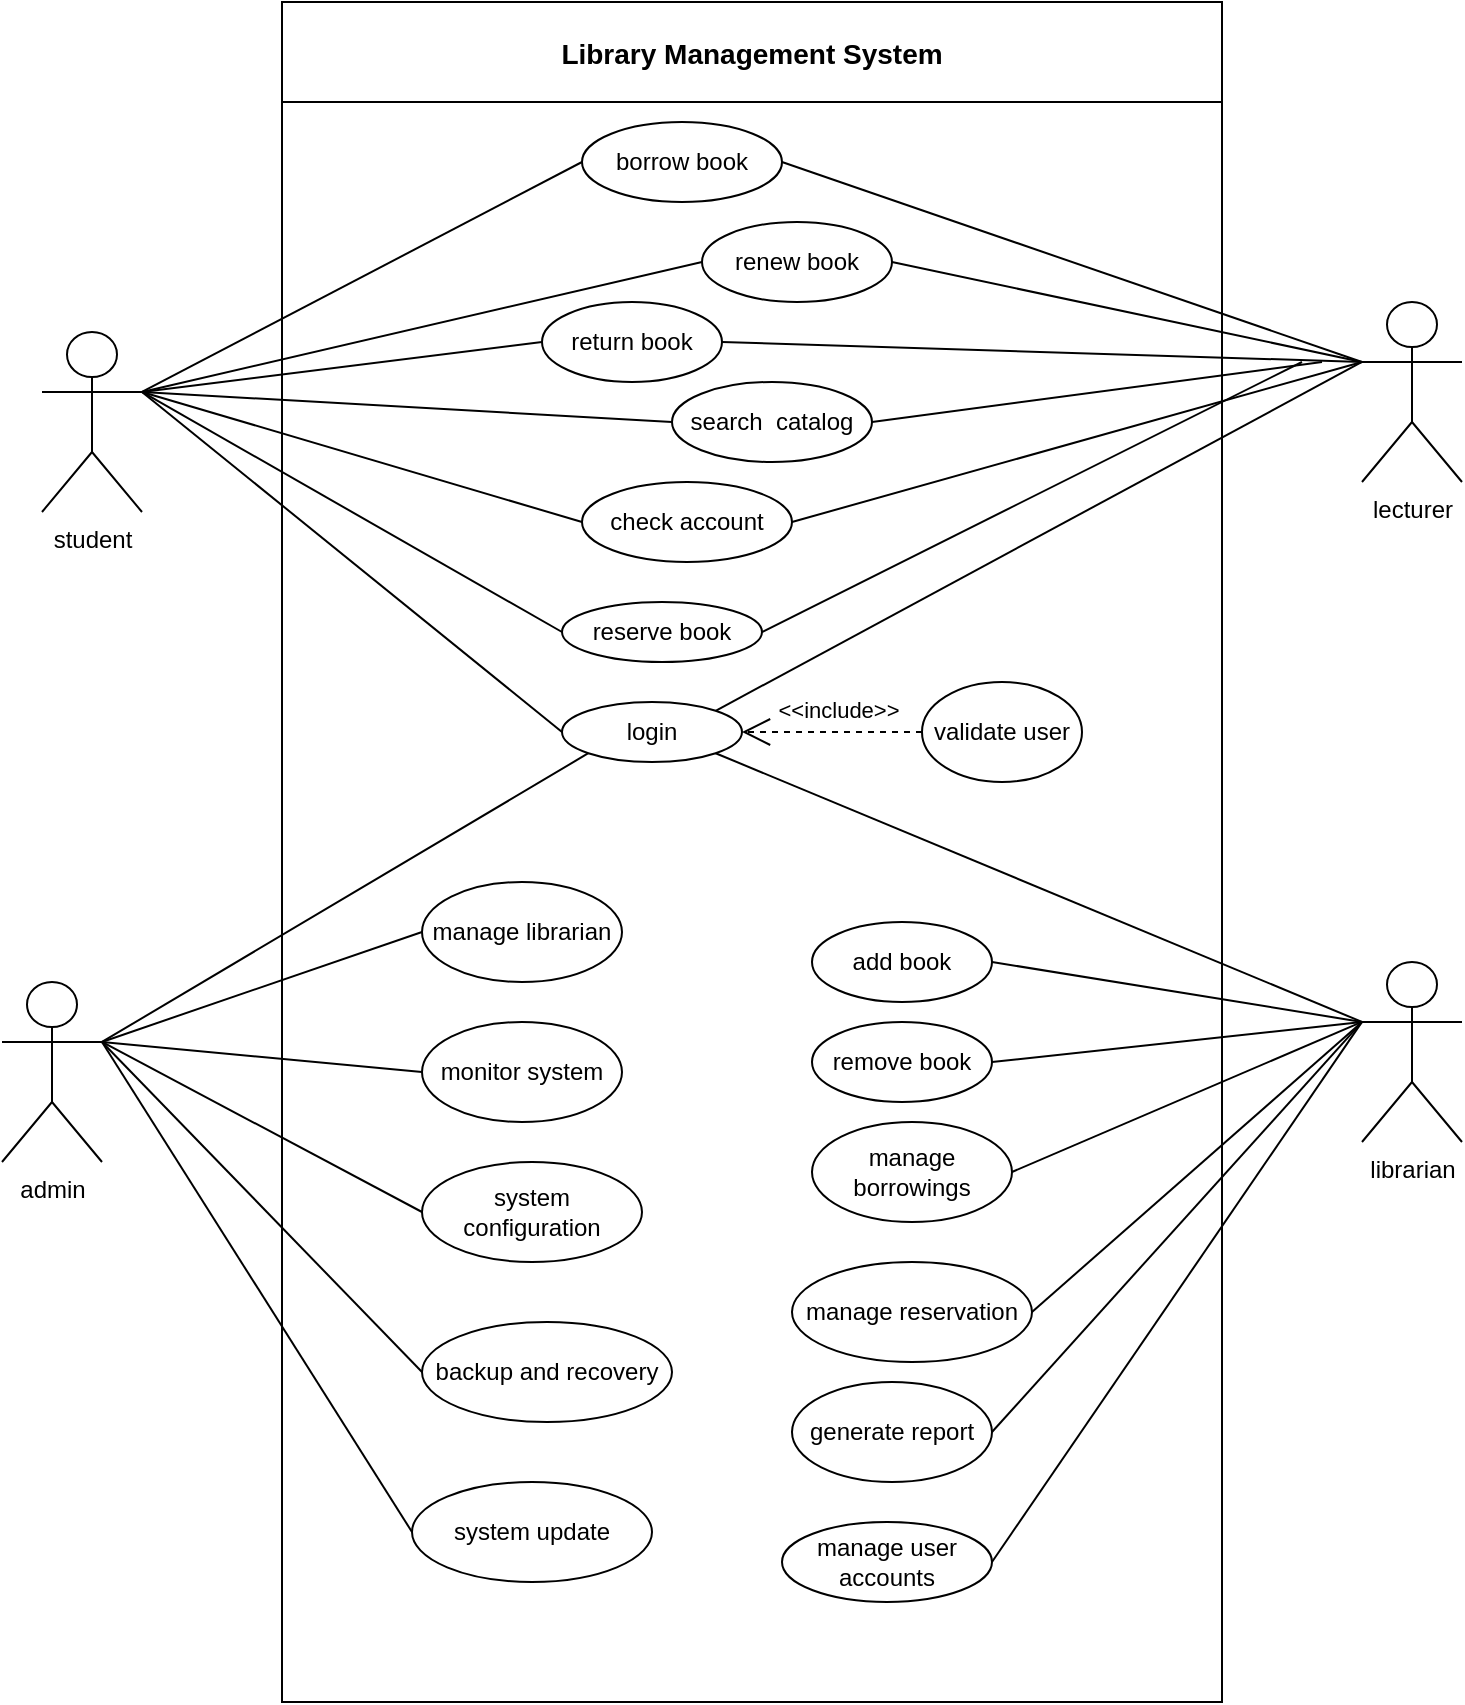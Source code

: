 <mxfile version="23.1.6" type="github">
  <diagram name="Page-1" id="qonnQ67EhSLWwkcI0bnF">
    <mxGraphModel dx="956" dy="535" grid="1" gridSize="10" guides="1" tooltips="1" connect="1" arrows="1" fold="1" page="1" pageScale="1" pageWidth="850" pageHeight="1100" math="0" shadow="0">
      <root>
        <mxCell id="0" />
        <mxCell id="1" parent="0" />
        <mxCell id="g6oeGDb9uloU3DoNvfut-1" value="Library Management System" style="swimlane;startSize=50;fontSize=14;labelBackgroundColor=default;" vertex="1" parent="1">
          <mxGeometry x="170" y="50" width="470" height="850" as="geometry" />
        </mxCell>
        <mxCell id="g6oeGDb9uloU3DoNvfut-6" value="reserve book" style="ellipse;whiteSpace=wrap;html=1;" vertex="1" parent="g6oeGDb9uloU3DoNvfut-1">
          <mxGeometry x="140" y="300" width="100" height="30" as="geometry" />
        </mxCell>
        <mxCell id="g6oeGDb9uloU3DoNvfut-14" value="borrow book" style="ellipse;whiteSpace=wrap;html=1;" vertex="1" parent="g6oeGDb9uloU3DoNvfut-1">
          <mxGeometry x="150" y="60" width="100" height="40" as="geometry" />
        </mxCell>
        <mxCell id="g6oeGDb9uloU3DoNvfut-13" value="renew book" style="ellipse;whiteSpace=wrap;html=1;" vertex="1" parent="g6oeGDb9uloU3DoNvfut-1">
          <mxGeometry x="210" y="110" width="95" height="40" as="geometry" />
        </mxCell>
        <mxCell id="g6oeGDb9uloU3DoNvfut-12" value="return book" style="ellipse;whiteSpace=wrap;html=1;" vertex="1" parent="g6oeGDb9uloU3DoNvfut-1">
          <mxGeometry x="130" y="150" width="90" height="40" as="geometry" />
        </mxCell>
        <mxCell id="g6oeGDb9uloU3DoNvfut-11" value="search&amp;nbsp; catalog" style="ellipse;whiteSpace=wrap;html=1;" vertex="1" parent="g6oeGDb9uloU3DoNvfut-1">
          <mxGeometry x="195" y="190" width="100" height="40" as="geometry" />
        </mxCell>
        <mxCell id="g6oeGDb9uloU3DoNvfut-10" value="manage borrowings" style="ellipse;whiteSpace=wrap;html=1;" vertex="1" parent="g6oeGDb9uloU3DoNvfut-1">
          <mxGeometry x="265" y="560" width="100" height="50" as="geometry" />
        </mxCell>
        <mxCell id="g6oeGDb9uloU3DoNvfut-9" value="check account" style="ellipse;whiteSpace=wrap;html=1;" vertex="1" parent="g6oeGDb9uloU3DoNvfut-1">
          <mxGeometry x="150" y="240" width="105" height="40" as="geometry" />
        </mxCell>
        <mxCell id="g6oeGDb9uloU3DoNvfut-19" value="monitor system" style="ellipse;whiteSpace=wrap;html=1;" vertex="1" parent="g6oeGDb9uloU3DoNvfut-1">
          <mxGeometry x="70" y="510" width="100" height="50" as="geometry" />
        </mxCell>
        <mxCell id="g6oeGDb9uloU3DoNvfut-18" value="remove book" style="ellipse;whiteSpace=wrap;html=1;" vertex="1" parent="g6oeGDb9uloU3DoNvfut-1">
          <mxGeometry x="265" y="510" width="90" height="40" as="geometry" />
        </mxCell>
        <mxCell id="g6oeGDb9uloU3DoNvfut-17" value="manage librarian" style="ellipse;whiteSpace=wrap;html=1;" vertex="1" parent="g6oeGDb9uloU3DoNvfut-1">
          <mxGeometry x="70" y="440" width="100" height="50" as="geometry" />
        </mxCell>
        <mxCell id="g6oeGDb9uloU3DoNvfut-15" value="validate user" style="ellipse;whiteSpace=wrap;html=1;" vertex="1" parent="g6oeGDb9uloU3DoNvfut-1">
          <mxGeometry x="320" y="340" width="80" height="50" as="geometry" />
        </mxCell>
        <mxCell id="g6oeGDb9uloU3DoNvfut-16" value="login" style="ellipse;whiteSpace=wrap;html=1;" vertex="1" parent="g6oeGDb9uloU3DoNvfut-1">
          <mxGeometry x="140" y="350" width="90" height="30" as="geometry" />
        </mxCell>
        <mxCell id="g6oeGDb9uloU3DoNvfut-23" value="" style="endArrow=none;html=1;rounded=0;entryX=1;entryY=0.5;entryDx=0;entryDy=0;" edge="1" parent="g6oeGDb9uloU3DoNvfut-1" target="g6oeGDb9uloU3DoNvfut-11">
          <mxGeometry width="50" height="50" relative="1" as="geometry">
            <mxPoint x="520" y="180" as="sourcePoint" />
            <mxPoint x="370" y="220" as="targetPoint" />
          </mxGeometry>
        </mxCell>
        <mxCell id="g6oeGDb9uloU3DoNvfut-27" value="" style="endArrow=none;html=1;rounded=0;exitX=1;exitY=0.5;exitDx=0;exitDy=0;" edge="1" parent="g6oeGDb9uloU3DoNvfut-1" source="g6oeGDb9uloU3DoNvfut-6">
          <mxGeometry width="50" height="50" relative="1" as="geometry">
            <mxPoint x="320" y="350" as="sourcePoint" />
            <mxPoint x="510" y="180" as="targetPoint" />
          </mxGeometry>
        </mxCell>
        <mxCell id="g6oeGDb9uloU3DoNvfut-28" value="&amp;lt;&amp;lt;include&amp;gt;&amp;gt;" style="endArrow=open;endSize=12;dashed=1;html=1;rounded=0;exitX=0;exitY=0.5;exitDx=0;exitDy=0;entryX=1;entryY=0.5;entryDx=0;entryDy=0;" edge="1" parent="g6oeGDb9uloU3DoNvfut-1" source="g6oeGDb9uloU3DoNvfut-15" target="g6oeGDb9uloU3DoNvfut-16">
          <mxGeometry x="-0.059" y="-11" width="160" relative="1" as="geometry">
            <mxPoint x="200" y="400" as="sourcePoint" />
            <mxPoint x="360" y="400" as="targetPoint" />
            <mxPoint as="offset" />
          </mxGeometry>
        </mxCell>
        <mxCell id="g6oeGDb9uloU3DoNvfut-40" value="add book" style="ellipse;whiteSpace=wrap;html=1;" vertex="1" parent="g6oeGDb9uloU3DoNvfut-1">
          <mxGeometry x="265" y="460" width="90" height="40" as="geometry" />
        </mxCell>
        <mxCell id="g6oeGDb9uloU3DoNvfut-39" value="manage reservation" style="ellipse;whiteSpace=wrap;html=1;" vertex="1" parent="g6oeGDb9uloU3DoNvfut-1">
          <mxGeometry x="255" y="630" width="120" height="50" as="geometry" />
        </mxCell>
        <mxCell id="g6oeGDb9uloU3DoNvfut-38" value="generate report" style="ellipse;whiteSpace=wrap;html=1;" vertex="1" parent="g6oeGDb9uloU3DoNvfut-1">
          <mxGeometry x="255" y="690" width="100" height="50" as="geometry" />
        </mxCell>
        <mxCell id="g6oeGDb9uloU3DoNvfut-37" value="manage user accounts" style="ellipse;whiteSpace=wrap;html=1;" vertex="1" parent="g6oeGDb9uloU3DoNvfut-1">
          <mxGeometry x="250" y="760" width="105" height="40" as="geometry" />
        </mxCell>
        <mxCell id="g6oeGDb9uloU3DoNvfut-49" value="system update" style="ellipse;whiteSpace=wrap;html=1;" vertex="1" parent="g6oeGDb9uloU3DoNvfut-1">
          <mxGeometry x="65" y="740" width="120" height="50" as="geometry" />
        </mxCell>
        <mxCell id="g6oeGDb9uloU3DoNvfut-51" value="system configuration" style="ellipse;whiteSpace=wrap;html=1;" vertex="1" parent="g6oeGDb9uloU3DoNvfut-1">
          <mxGeometry x="70" y="580" width="110" height="50" as="geometry" />
        </mxCell>
        <mxCell id="g6oeGDb9uloU3DoNvfut-50" value="backup and recovery" style="ellipse;whiteSpace=wrap;html=1;" vertex="1" parent="g6oeGDb9uloU3DoNvfut-1">
          <mxGeometry x="70" y="660" width="125" height="50" as="geometry" />
        </mxCell>
        <mxCell id="g6oeGDb9uloU3DoNvfut-2" value="student" style="shape=umlActor;verticalLabelPosition=bottom;verticalAlign=top;html=1;outlineConnect=0;" vertex="1" parent="1">
          <mxGeometry x="50" y="215" width="50" height="90" as="geometry" />
        </mxCell>
        <mxCell id="g6oeGDb9uloU3DoNvfut-3" value="librarian" style="shape=umlActor;verticalLabelPosition=bottom;verticalAlign=top;html=1;outlineConnect=0;" vertex="1" parent="1">
          <mxGeometry x="710" y="530" width="50" height="90" as="geometry" />
        </mxCell>
        <mxCell id="g6oeGDb9uloU3DoNvfut-4" value="admin" style="shape=umlActor;verticalLabelPosition=bottom;verticalAlign=top;html=1;outlineConnect=0;" vertex="1" parent="1">
          <mxGeometry x="30" y="540" width="50" height="90" as="geometry" />
        </mxCell>
        <mxCell id="g6oeGDb9uloU3DoNvfut-5" value="lecturer" style="shape=umlActor;verticalLabelPosition=bottom;verticalAlign=top;html=1;outlineConnect=0;" vertex="1" parent="1">
          <mxGeometry x="710" y="200" width="50" height="90" as="geometry" />
        </mxCell>
        <mxCell id="g6oeGDb9uloU3DoNvfut-21" value="" style="endArrow=none;html=1;rounded=0;entryX=1;entryY=0.5;entryDx=0;entryDy=0;exitX=0;exitY=0.333;exitDx=0;exitDy=0;exitPerimeter=0;" edge="1" parent="1" source="g6oeGDb9uloU3DoNvfut-5" target="g6oeGDb9uloU3DoNvfut-14">
          <mxGeometry width="50" height="50" relative="1" as="geometry">
            <mxPoint x="700" y="260" as="sourcePoint" />
            <mxPoint x="650" y="200" as="targetPoint" />
          </mxGeometry>
        </mxCell>
        <mxCell id="g6oeGDb9uloU3DoNvfut-24" value="" style="endArrow=none;html=1;rounded=0;entryX=1;entryY=0.5;entryDx=0;entryDy=0;exitX=0;exitY=0.333;exitDx=0;exitDy=0;exitPerimeter=0;" edge="1" parent="1" source="g6oeGDb9uloU3DoNvfut-5" target="g6oeGDb9uloU3DoNvfut-9">
          <mxGeometry width="50" height="50" relative="1" as="geometry">
            <mxPoint x="680" y="370" as="sourcePoint" />
            <mxPoint x="630" y="310" as="targetPoint" />
          </mxGeometry>
        </mxCell>
        <mxCell id="g6oeGDb9uloU3DoNvfut-20" value="" style="endArrow=none;html=1;rounded=0;entryX=1;entryY=0.5;entryDx=0;entryDy=0;exitX=0;exitY=0.333;exitDx=0;exitDy=0;exitPerimeter=0;" edge="1" parent="1" source="g6oeGDb9uloU3DoNvfut-5" target="g6oeGDb9uloU3DoNvfut-13">
          <mxGeometry width="50" height="50" relative="1" as="geometry">
            <mxPoint x="580" y="310" as="sourcePoint" />
            <mxPoint x="530" y="250" as="targetPoint" />
          </mxGeometry>
        </mxCell>
        <mxCell id="g6oeGDb9uloU3DoNvfut-22" value="" style="endArrow=none;html=1;rounded=0;entryX=1;entryY=0.5;entryDx=0;entryDy=0;exitX=0;exitY=0.333;exitDx=0;exitDy=0;exitPerimeter=0;" edge="1" parent="1" source="g6oeGDb9uloU3DoNvfut-5" target="g6oeGDb9uloU3DoNvfut-12">
          <mxGeometry width="50" height="50" relative="1" as="geometry">
            <mxPoint x="580" y="330" as="sourcePoint" />
            <mxPoint x="530" y="270" as="targetPoint" />
          </mxGeometry>
        </mxCell>
        <mxCell id="g6oeGDb9uloU3DoNvfut-26" value="" style="endArrow=none;html=1;rounded=0;exitX=1;exitY=0;exitDx=0;exitDy=0;entryX=0;entryY=0.333;entryDx=0;entryDy=0;entryPerimeter=0;" edge="1" parent="1" source="g6oeGDb9uloU3DoNvfut-16" target="g6oeGDb9uloU3DoNvfut-5">
          <mxGeometry width="50" height="50" relative="1" as="geometry">
            <mxPoint x="540" y="380" as="sourcePoint" />
            <mxPoint x="590" y="330" as="targetPoint" />
          </mxGeometry>
        </mxCell>
        <mxCell id="g6oeGDb9uloU3DoNvfut-29" value="" style="endArrow=none;html=1;rounded=0;entryX=0;entryY=0.5;entryDx=0;entryDy=0;exitX=1;exitY=0.333;exitDx=0;exitDy=0;exitPerimeter=0;" edge="1" parent="1" source="g6oeGDb9uloU3DoNvfut-2" target="g6oeGDb9uloU3DoNvfut-6">
          <mxGeometry width="50" height="50" relative="1" as="geometry">
            <mxPoint x="100" y="290" as="sourcePoint" />
            <mxPoint x="180" y="320" as="targetPoint" />
          </mxGeometry>
        </mxCell>
        <mxCell id="g6oeGDb9uloU3DoNvfut-30" value="" style="endArrow=none;html=1;rounded=0;exitX=1;exitY=0.333;exitDx=0;exitDy=0;exitPerimeter=0;entryX=0;entryY=0.5;entryDx=0;entryDy=0;" edge="1" parent="1" source="g6oeGDb9uloU3DoNvfut-2" target="g6oeGDb9uloU3DoNvfut-11">
          <mxGeometry width="50" height="50" relative="1" as="geometry">
            <mxPoint x="120" y="330" as="sourcePoint" />
            <mxPoint x="170" y="280" as="targetPoint" />
          </mxGeometry>
        </mxCell>
        <mxCell id="g6oeGDb9uloU3DoNvfut-31" value="" style="endArrow=none;html=1;rounded=0;entryX=0;entryY=0.5;entryDx=0;entryDy=0;exitX=1;exitY=0.333;exitDx=0;exitDy=0;exitPerimeter=0;" edge="1" parent="1" source="g6oeGDb9uloU3DoNvfut-2" target="g6oeGDb9uloU3DoNvfut-16">
          <mxGeometry width="50" height="50" relative="1" as="geometry">
            <mxPoint x="130" y="400" as="sourcePoint" />
            <mxPoint x="180" y="350" as="targetPoint" />
          </mxGeometry>
        </mxCell>
        <mxCell id="g6oeGDb9uloU3DoNvfut-32" value="" style="endArrow=none;html=1;rounded=0;entryX=0;entryY=0.5;entryDx=0;entryDy=0;exitX=1;exitY=0.333;exitDx=0;exitDy=0;exitPerimeter=0;" edge="1" parent="1" source="g6oeGDb9uloU3DoNvfut-2" target="g6oeGDb9uloU3DoNvfut-9">
          <mxGeometry width="50" height="50" relative="1" as="geometry">
            <mxPoint x="110" y="320" as="sourcePoint" />
            <mxPoint x="180" y="280" as="targetPoint" />
          </mxGeometry>
        </mxCell>
        <mxCell id="g6oeGDb9uloU3DoNvfut-33" value="" style="endArrow=none;html=1;rounded=0;exitX=1;exitY=0.333;exitDx=0;exitDy=0;exitPerimeter=0;entryX=0;entryY=0.5;entryDx=0;entryDy=0;" edge="1" parent="1" source="g6oeGDb9uloU3DoNvfut-2" target="g6oeGDb9uloU3DoNvfut-12">
          <mxGeometry width="50" height="50" relative="1" as="geometry">
            <mxPoint x="130" y="330" as="sourcePoint" />
            <mxPoint x="180" y="280" as="targetPoint" />
          </mxGeometry>
        </mxCell>
        <mxCell id="g6oeGDb9uloU3DoNvfut-34" value="" style="endArrow=none;html=1;rounded=0;exitX=1;exitY=0.333;exitDx=0;exitDy=0;exitPerimeter=0;entryX=0;entryY=0.5;entryDx=0;entryDy=0;" edge="1" parent="1" source="g6oeGDb9uloU3DoNvfut-2" target="g6oeGDb9uloU3DoNvfut-13">
          <mxGeometry width="50" height="50" relative="1" as="geometry">
            <mxPoint x="130" y="310" as="sourcePoint" />
            <mxPoint x="180" y="260" as="targetPoint" />
          </mxGeometry>
        </mxCell>
        <mxCell id="g6oeGDb9uloU3DoNvfut-35" value="" style="endArrow=none;html=1;rounded=0;exitX=1;exitY=0.333;exitDx=0;exitDy=0;exitPerimeter=0;entryX=0;entryY=0.5;entryDx=0;entryDy=0;" edge="1" parent="1" source="g6oeGDb9uloU3DoNvfut-2" target="g6oeGDb9uloU3DoNvfut-14">
          <mxGeometry width="50" height="50" relative="1" as="geometry">
            <mxPoint x="130" y="250" as="sourcePoint" />
            <mxPoint x="180" y="200" as="targetPoint" />
          </mxGeometry>
        </mxCell>
        <mxCell id="g6oeGDb9uloU3DoNvfut-48" value="" style="endArrow=none;html=1;rounded=0;entryX=0;entryY=1;entryDx=0;entryDy=0;exitX=1;exitY=0.333;exitDx=0;exitDy=0;exitPerimeter=0;" edge="1" parent="1" source="g6oeGDb9uloU3DoNvfut-4" target="g6oeGDb9uloU3DoNvfut-16">
          <mxGeometry width="50" height="50" relative="1" as="geometry">
            <mxPoint x="140" y="520" as="sourcePoint" />
            <mxPoint x="190" y="470" as="targetPoint" />
          </mxGeometry>
        </mxCell>
        <mxCell id="g6oeGDb9uloU3DoNvfut-41" value="" style="endArrow=none;html=1;rounded=0;exitX=1;exitY=1;exitDx=0;exitDy=0;entryX=0;entryY=0.333;entryDx=0;entryDy=0;entryPerimeter=0;" edge="1" parent="1" source="g6oeGDb9uloU3DoNvfut-16" target="g6oeGDb9uloU3DoNvfut-3">
          <mxGeometry width="50" height="50" relative="1" as="geometry">
            <mxPoint x="580" y="540" as="sourcePoint" />
            <mxPoint x="630" y="490" as="targetPoint" />
          </mxGeometry>
        </mxCell>
        <mxCell id="g6oeGDb9uloU3DoNvfut-42" value="" style="endArrow=none;html=1;rounded=0;exitX=1;exitY=0.5;exitDx=0;exitDy=0;entryX=0;entryY=0.333;entryDx=0;entryDy=0;entryPerimeter=0;" edge="1" parent="1" source="g6oeGDb9uloU3DoNvfut-40" target="g6oeGDb9uloU3DoNvfut-3">
          <mxGeometry width="50" height="50" relative="1" as="geometry">
            <mxPoint x="570" y="600" as="sourcePoint" />
            <mxPoint x="620" y="550" as="targetPoint" />
          </mxGeometry>
        </mxCell>
        <mxCell id="g6oeGDb9uloU3DoNvfut-43" value="" style="endArrow=none;html=1;rounded=0;entryX=0;entryY=0.333;entryDx=0;entryDy=0;entryPerimeter=0;exitX=1;exitY=0.5;exitDx=0;exitDy=0;" edge="1" parent="1" source="g6oeGDb9uloU3DoNvfut-18" target="g6oeGDb9uloU3DoNvfut-3">
          <mxGeometry width="50" height="50" relative="1" as="geometry">
            <mxPoint x="590" y="630" as="sourcePoint" />
            <mxPoint x="640" y="580" as="targetPoint" />
          </mxGeometry>
        </mxCell>
        <mxCell id="g6oeGDb9uloU3DoNvfut-44" value="" style="endArrow=none;html=1;rounded=0;entryX=0;entryY=0.333;entryDx=0;entryDy=0;entryPerimeter=0;exitX=1;exitY=0.5;exitDx=0;exitDy=0;" edge="1" parent="1" source="g6oeGDb9uloU3DoNvfut-10" target="g6oeGDb9uloU3DoNvfut-3">
          <mxGeometry width="50" height="50" relative="1" as="geometry">
            <mxPoint x="580" y="660" as="sourcePoint" />
            <mxPoint x="630" y="610" as="targetPoint" />
          </mxGeometry>
        </mxCell>
        <mxCell id="g6oeGDb9uloU3DoNvfut-45" value="" style="endArrow=none;html=1;rounded=0;entryX=0;entryY=0.333;entryDx=0;entryDy=0;entryPerimeter=0;exitX=1;exitY=0.5;exitDx=0;exitDy=0;" edge="1" parent="1" source="g6oeGDb9uloU3DoNvfut-39" target="g6oeGDb9uloU3DoNvfut-3">
          <mxGeometry width="50" height="50" relative="1" as="geometry">
            <mxPoint x="570" y="690" as="sourcePoint" />
            <mxPoint x="620" y="640" as="targetPoint" />
          </mxGeometry>
        </mxCell>
        <mxCell id="g6oeGDb9uloU3DoNvfut-46" value="" style="endArrow=none;html=1;rounded=0;entryX=0;entryY=0.333;entryDx=0;entryDy=0;entryPerimeter=0;exitX=1;exitY=0.5;exitDx=0;exitDy=0;" edge="1" parent="1" source="g6oeGDb9uloU3DoNvfut-38" target="g6oeGDb9uloU3DoNvfut-3">
          <mxGeometry width="50" height="50" relative="1" as="geometry">
            <mxPoint x="570" y="730" as="sourcePoint" />
            <mxPoint x="620" y="680" as="targetPoint" />
          </mxGeometry>
        </mxCell>
        <mxCell id="g6oeGDb9uloU3DoNvfut-47" value="" style="endArrow=none;html=1;rounded=0;entryX=0;entryY=0.333;entryDx=0;entryDy=0;entryPerimeter=0;exitX=1;exitY=0.5;exitDx=0;exitDy=0;" edge="1" parent="1" source="g6oeGDb9uloU3DoNvfut-37" target="g6oeGDb9uloU3DoNvfut-3">
          <mxGeometry width="50" height="50" relative="1" as="geometry">
            <mxPoint x="560" y="780" as="sourcePoint" />
            <mxPoint x="610" y="730" as="targetPoint" />
          </mxGeometry>
        </mxCell>
        <mxCell id="g6oeGDb9uloU3DoNvfut-53" value="" style="endArrow=none;html=1;rounded=0;entryX=0;entryY=0.5;entryDx=0;entryDy=0;exitX=1;exitY=0.333;exitDx=0;exitDy=0;exitPerimeter=0;" edge="1" parent="1" source="g6oeGDb9uloU3DoNvfut-4" target="g6oeGDb9uloU3DoNvfut-19">
          <mxGeometry width="50" height="50" relative="1" as="geometry">
            <mxPoint x="90" y="680" as="sourcePoint" />
            <mxPoint x="190" y="570" as="targetPoint" />
          </mxGeometry>
        </mxCell>
        <mxCell id="g6oeGDb9uloU3DoNvfut-54" value="" style="endArrow=none;html=1;rounded=0;exitX=1;exitY=0.333;exitDx=0;exitDy=0;exitPerimeter=0;entryX=0;entryY=0.5;entryDx=0;entryDy=0;" edge="1" parent="1" source="g6oeGDb9uloU3DoNvfut-4" target="g6oeGDb9uloU3DoNvfut-51">
          <mxGeometry width="50" height="50" relative="1" as="geometry">
            <mxPoint x="120" y="620" as="sourcePoint" />
            <mxPoint x="170" y="570" as="targetPoint" />
          </mxGeometry>
        </mxCell>
        <mxCell id="g6oeGDb9uloU3DoNvfut-55" value="" style="endArrow=none;html=1;rounded=0;exitX=1;exitY=0.333;exitDx=0;exitDy=0;exitPerimeter=0;entryX=0;entryY=0.5;entryDx=0;entryDy=0;" edge="1" parent="1" source="g6oeGDb9uloU3DoNvfut-4" target="g6oeGDb9uloU3DoNvfut-50">
          <mxGeometry width="50" height="50" relative="1" as="geometry">
            <mxPoint x="120" y="630" as="sourcePoint" />
            <mxPoint x="170" y="580" as="targetPoint" />
          </mxGeometry>
        </mxCell>
        <mxCell id="g6oeGDb9uloU3DoNvfut-56" value="" style="endArrow=none;html=1;rounded=0;entryX=0;entryY=0.5;entryDx=0;entryDy=0;exitX=1;exitY=0.333;exitDx=0;exitDy=0;exitPerimeter=0;" edge="1" parent="1" source="g6oeGDb9uloU3DoNvfut-4" target="g6oeGDb9uloU3DoNvfut-49">
          <mxGeometry width="50" height="50" relative="1" as="geometry">
            <mxPoint x="110" y="750" as="sourcePoint" />
            <mxPoint x="160" y="700" as="targetPoint" />
          </mxGeometry>
        </mxCell>
        <mxCell id="g6oeGDb9uloU3DoNvfut-52" value="" style="endArrow=none;html=1;rounded=0;entryX=0;entryY=0.5;entryDx=0;entryDy=0;exitX=1;exitY=0.333;exitDx=0;exitDy=0;exitPerimeter=0;" edge="1" parent="1" source="g6oeGDb9uloU3DoNvfut-4" target="g6oeGDb9uloU3DoNvfut-17">
          <mxGeometry width="50" height="50" relative="1" as="geometry">
            <mxPoint x="90" y="670" as="sourcePoint" />
            <mxPoint x="200" y="525" as="targetPoint" />
          </mxGeometry>
        </mxCell>
      </root>
    </mxGraphModel>
  </diagram>
</mxfile>
